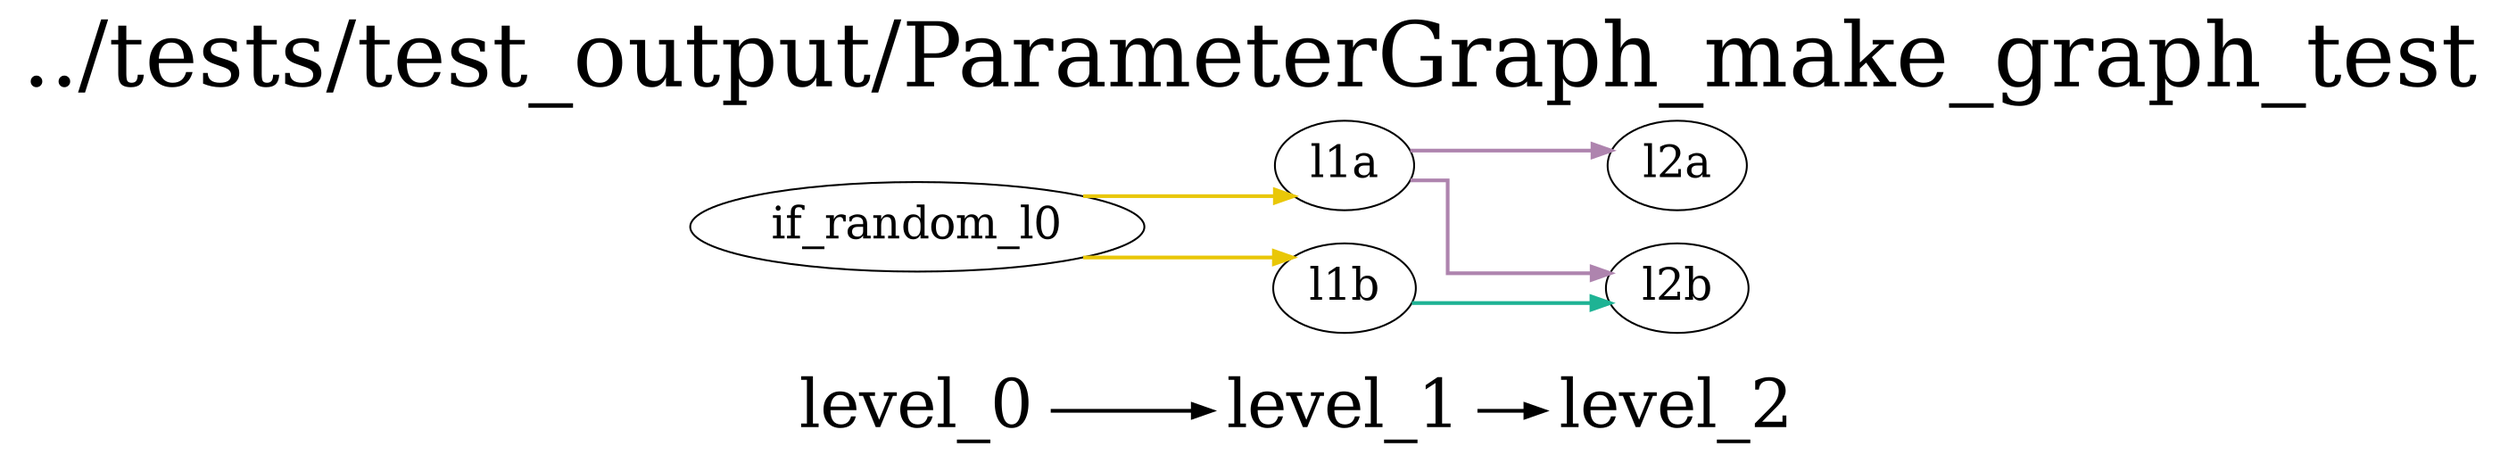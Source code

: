 digraph G {
          splines=ortho;
          fontsize = 48;
          rankdir = "LR";
          node[fontsize=24];
          edge[penwidth=2];
          {
          node [shape=plaintext fontsize=36];
          level_0 -> 
          level_1 -> 
          level_2
          }
          {rank = same;
          level_0;
          if_random_l0;
          }
          {rank = same;
          level_1;
          l1a;
          l1b;
          }
          {rank = same;
          level_2;
          l2a;
          l2b;
          }
          l2a ;
          l1b -> l2b [color="#1EB394"];
          if_random_l0 -> l1b [color="#E9C707"];
          if_random_l0 -> l1a [color="#E9C707"];
          l1a -> l2a [color="#AE84AE"];
          l1a -> l2b [color="#AE84AE"];
          l2b ;
          labelloc = "t";
          label = "../tests/test_output/ParameterGraph_make_graph_test";
}